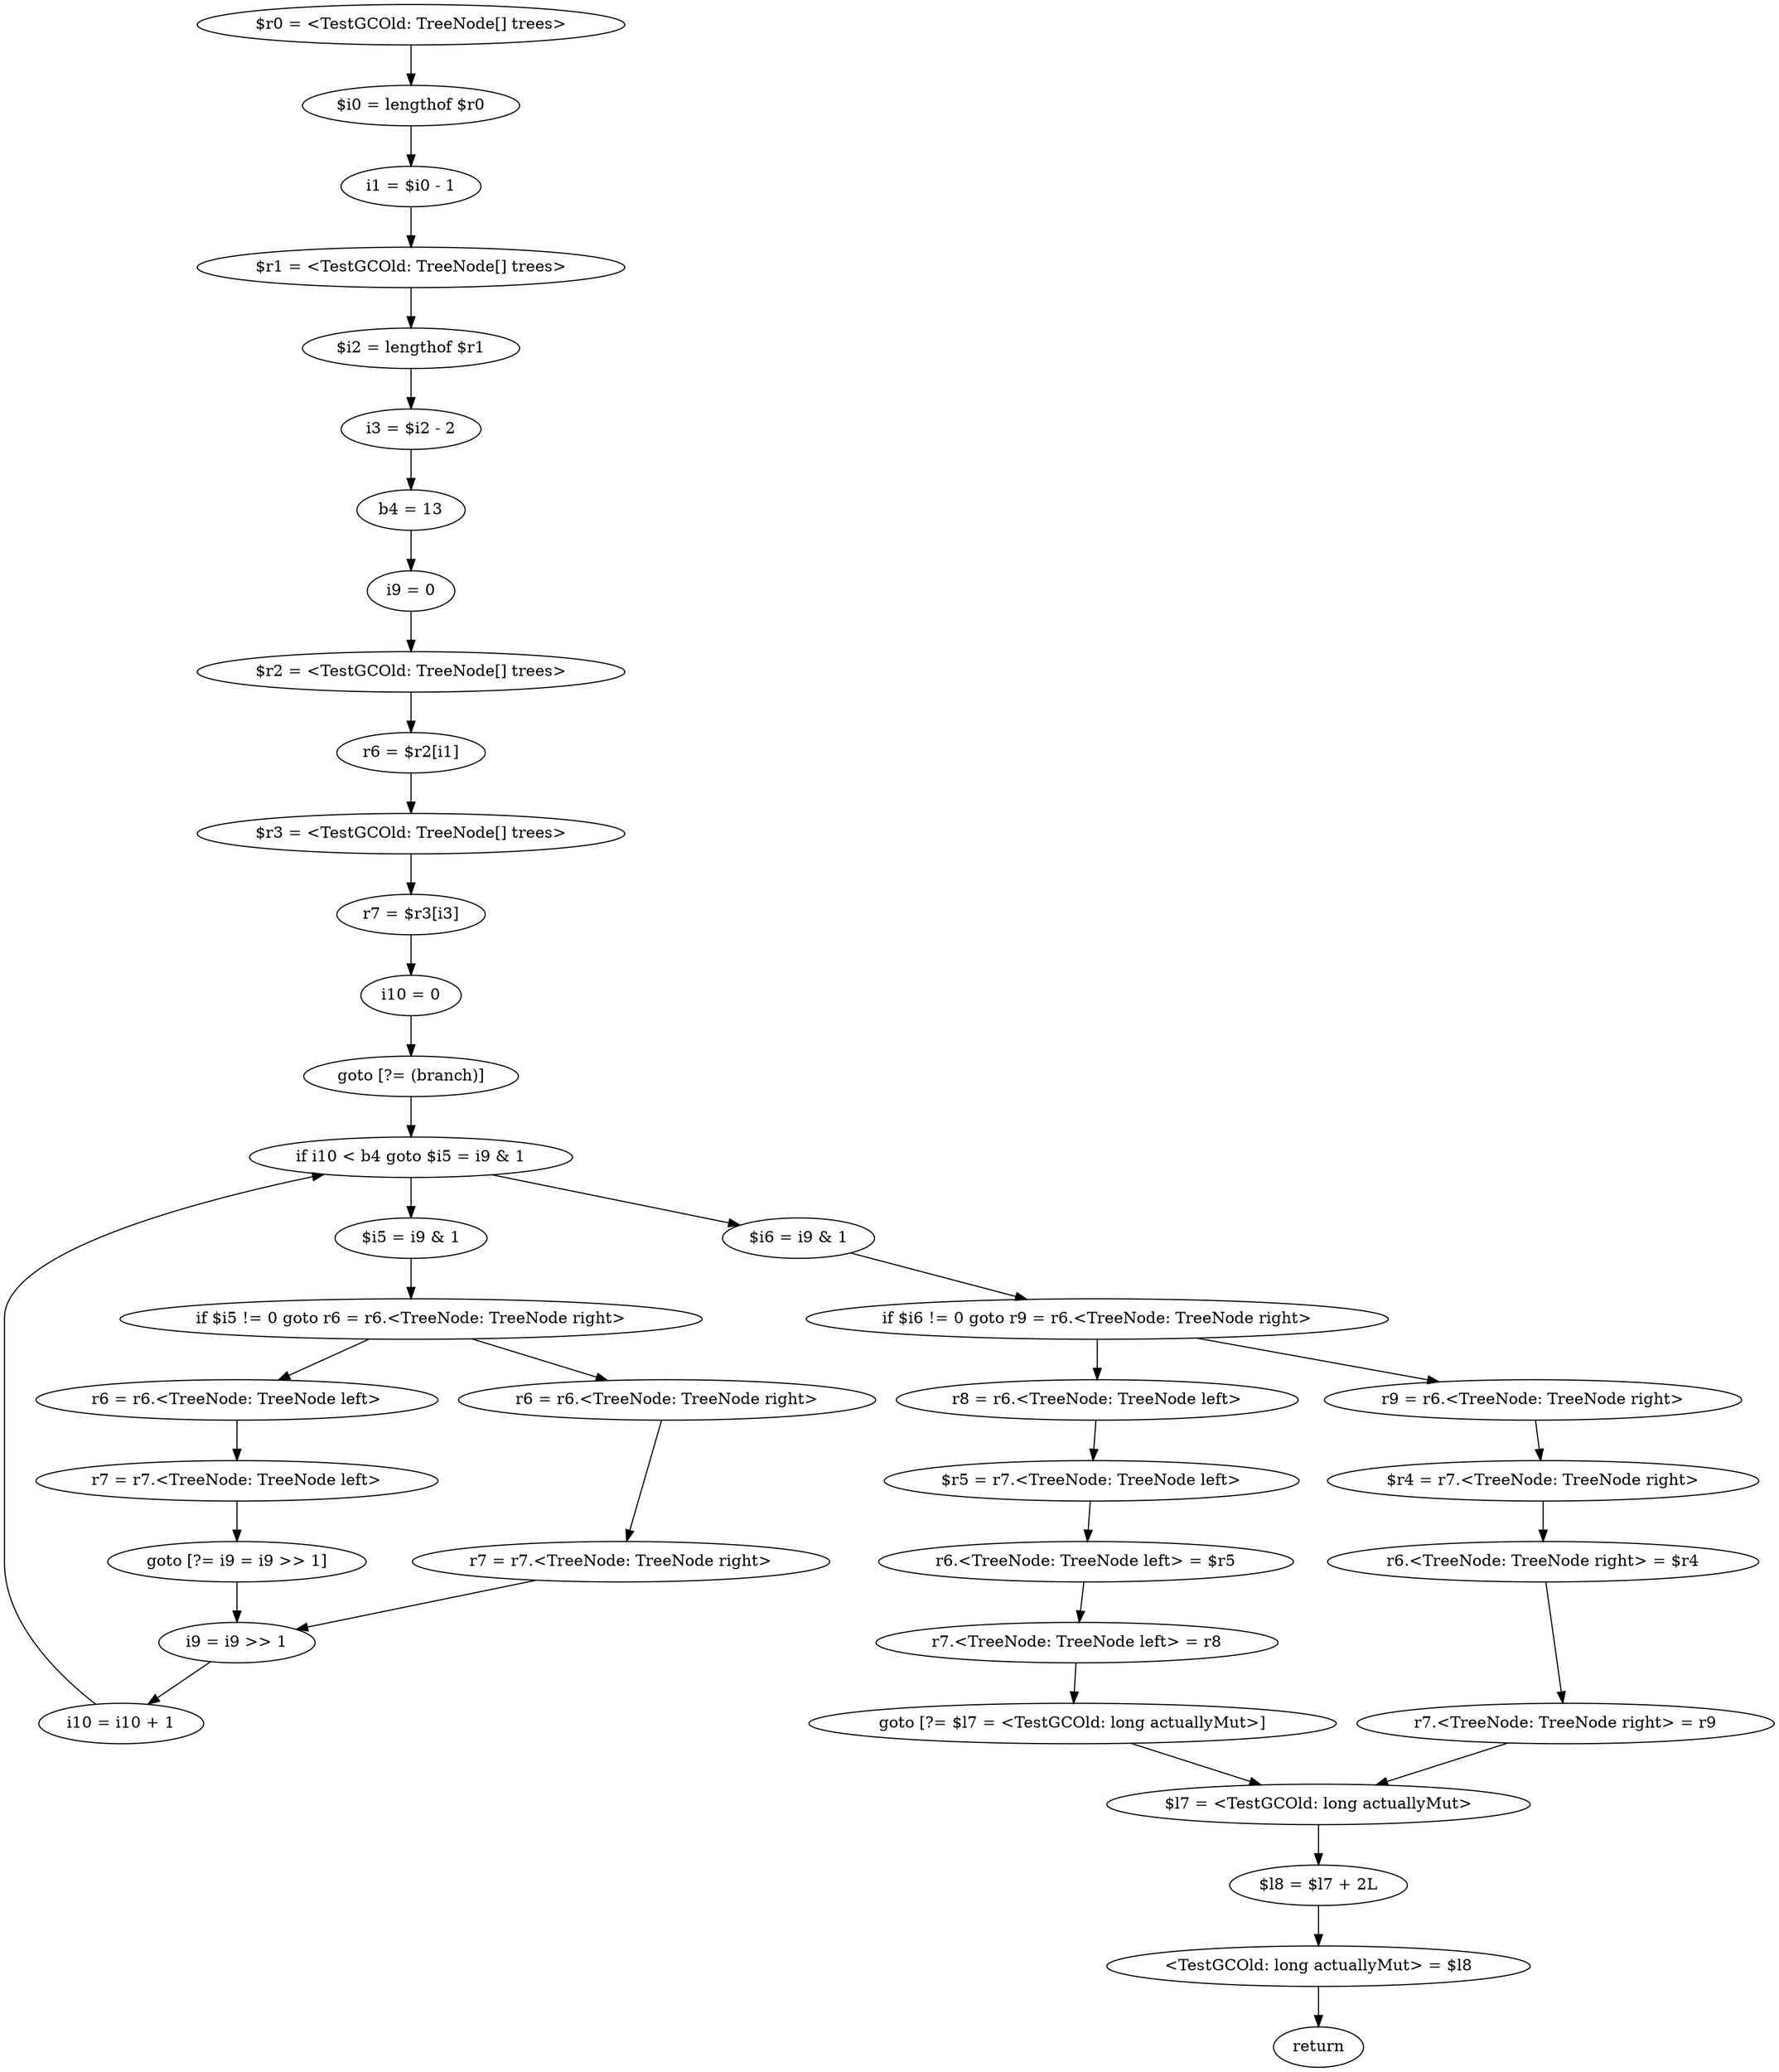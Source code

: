digraph "unitGraph" {
    "$r0 = <TestGCOld: TreeNode[] trees>"
    "$i0 = lengthof $r0"
    "i1 = $i0 - 1"
    "$r1 = <TestGCOld: TreeNode[] trees>"
    "$i2 = lengthof $r1"
    "i3 = $i2 - 2"
    "b4 = 13"
    "i9 = 0"
    "$r2 = <TestGCOld: TreeNode[] trees>"
    "r6 = $r2[i1]"
    "$r3 = <TestGCOld: TreeNode[] trees>"
    "r7 = $r3[i3]"
    "i10 = 0"
    "goto [?= (branch)]"
    "$i5 = i9 & 1"
    "if $i5 != 0 goto r6 = r6.<TreeNode: TreeNode right>"
    "r6 = r6.<TreeNode: TreeNode left>"
    "r7 = r7.<TreeNode: TreeNode left>"
    "goto [?= i9 = i9 >> 1]"
    "r6 = r6.<TreeNode: TreeNode right>"
    "r7 = r7.<TreeNode: TreeNode right>"
    "i9 = i9 >> 1"
    "i10 = i10 + 1"
    "if i10 < b4 goto $i5 = i9 & 1"
    "$i6 = i9 & 1"
    "if $i6 != 0 goto r9 = r6.<TreeNode: TreeNode right>"
    "r8 = r6.<TreeNode: TreeNode left>"
    "$r5 = r7.<TreeNode: TreeNode left>"
    "r6.<TreeNode: TreeNode left> = $r5"
    "r7.<TreeNode: TreeNode left> = r8"
    "goto [?= $l7 = <TestGCOld: long actuallyMut>]"
    "r9 = r6.<TreeNode: TreeNode right>"
    "$r4 = r7.<TreeNode: TreeNode right>"
    "r6.<TreeNode: TreeNode right> = $r4"
    "r7.<TreeNode: TreeNode right> = r9"
    "$l7 = <TestGCOld: long actuallyMut>"
    "$l8 = $l7 + 2L"
    "<TestGCOld: long actuallyMut> = $l8"
    "return"
    "$r0 = <TestGCOld: TreeNode[] trees>"->"$i0 = lengthof $r0";
    "$i0 = lengthof $r0"->"i1 = $i0 - 1";
    "i1 = $i0 - 1"->"$r1 = <TestGCOld: TreeNode[] trees>";
    "$r1 = <TestGCOld: TreeNode[] trees>"->"$i2 = lengthof $r1";
    "$i2 = lengthof $r1"->"i3 = $i2 - 2";
    "i3 = $i2 - 2"->"b4 = 13";
    "b4 = 13"->"i9 = 0";
    "i9 = 0"->"$r2 = <TestGCOld: TreeNode[] trees>";
    "$r2 = <TestGCOld: TreeNode[] trees>"->"r6 = $r2[i1]";
    "r6 = $r2[i1]"->"$r3 = <TestGCOld: TreeNode[] trees>";
    "$r3 = <TestGCOld: TreeNode[] trees>"->"r7 = $r3[i3]";
    "r7 = $r3[i3]"->"i10 = 0";
    "i10 = 0"->"goto [?= (branch)]";
    "goto [?= (branch)]"->"if i10 < b4 goto $i5 = i9 & 1";
    "$i5 = i9 & 1"->"if $i5 != 0 goto r6 = r6.<TreeNode: TreeNode right>";
    "if $i5 != 0 goto r6 = r6.<TreeNode: TreeNode right>"->"r6 = r6.<TreeNode: TreeNode left>";
    "if $i5 != 0 goto r6 = r6.<TreeNode: TreeNode right>"->"r6 = r6.<TreeNode: TreeNode right>";
    "r6 = r6.<TreeNode: TreeNode left>"->"r7 = r7.<TreeNode: TreeNode left>";
    "r7 = r7.<TreeNode: TreeNode left>"->"goto [?= i9 = i9 >> 1]";
    "goto [?= i9 = i9 >> 1]"->"i9 = i9 >> 1";
    "r6 = r6.<TreeNode: TreeNode right>"->"r7 = r7.<TreeNode: TreeNode right>";
    "r7 = r7.<TreeNode: TreeNode right>"->"i9 = i9 >> 1";
    "i9 = i9 >> 1"->"i10 = i10 + 1";
    "i10 = i10 + 1"->"if i10 < b4 goto $i5 = i9 & 1";
    "if i10 < b4 goto $i5 = i9 & 1"->"$i6 = i9 & 1";
    "if i10 < b4 goto $i5 = i9 & 1"->"$i5 = i9 & 1";
    "$i6 = i9 & 1"->"if $i6 != 0 goto r9 = r6.<TreeNode: TreeNode right>";
    "if $i6 != 0 goto r9 = r6.<TreeNode: TreeNode right>"->"r8 = r6.<TreeNode: TreeNode left>";
    "if $i6 != 0 goto r9 = r6.<TreeNode: TreeNode right>"->"r9 = r6.<TreeNode: TreeNode right>";
    "r8 = r6.<TreeNode: TreeNode left>"->"$r5 = r7.<TreeNode: TreeNode left>";
    "$r5 = r7.<TreeNode: TreeNode left>"->"r6.<TreeNode: TreeNode left> = $r5";
    "r6.<TreeNode: TreeNode left> = $r5"->"r7.<TreeNode: TreeNode left> = r8";
    "r7.<TreeNode: TreeNode left> = r8"->"goto [?= $l7 = <TestGCOld: long actuallyMut>]";
    "goto [?= $l7 = <TestGCOld: long actuallyMut>]"->"$l7 = <TestGCOld: long actuallyMut>";
    "r9 = r6.<TreeNode: TreeNode right>"->"$r4 = r7.<TreeNode: TreeNode right>";
    "$r4 = r7.<TreeNode: TreeNode right>"->"r6.<TreeNode: TreeNode right> = $r4";
    "r6.<TreeNode: TreeNode right> = $r4"->"r7.<TreeNode: TreeNode right> = r9";
    "r7.<TreeNode: TreeNode right> = r9"->"$l7 = <TestGCOld: long actuallyMut>";
    "$l7 = <TestGCOld: long actuallyMut>"->"$l8 = $l7 + 2L";
    "$l8 = $l7 + 2L"->"<TestGCOld: long actuallyMut> = $l8";
    "<TestGCOld: long actuallyMut> = $l8"->"return";
}
